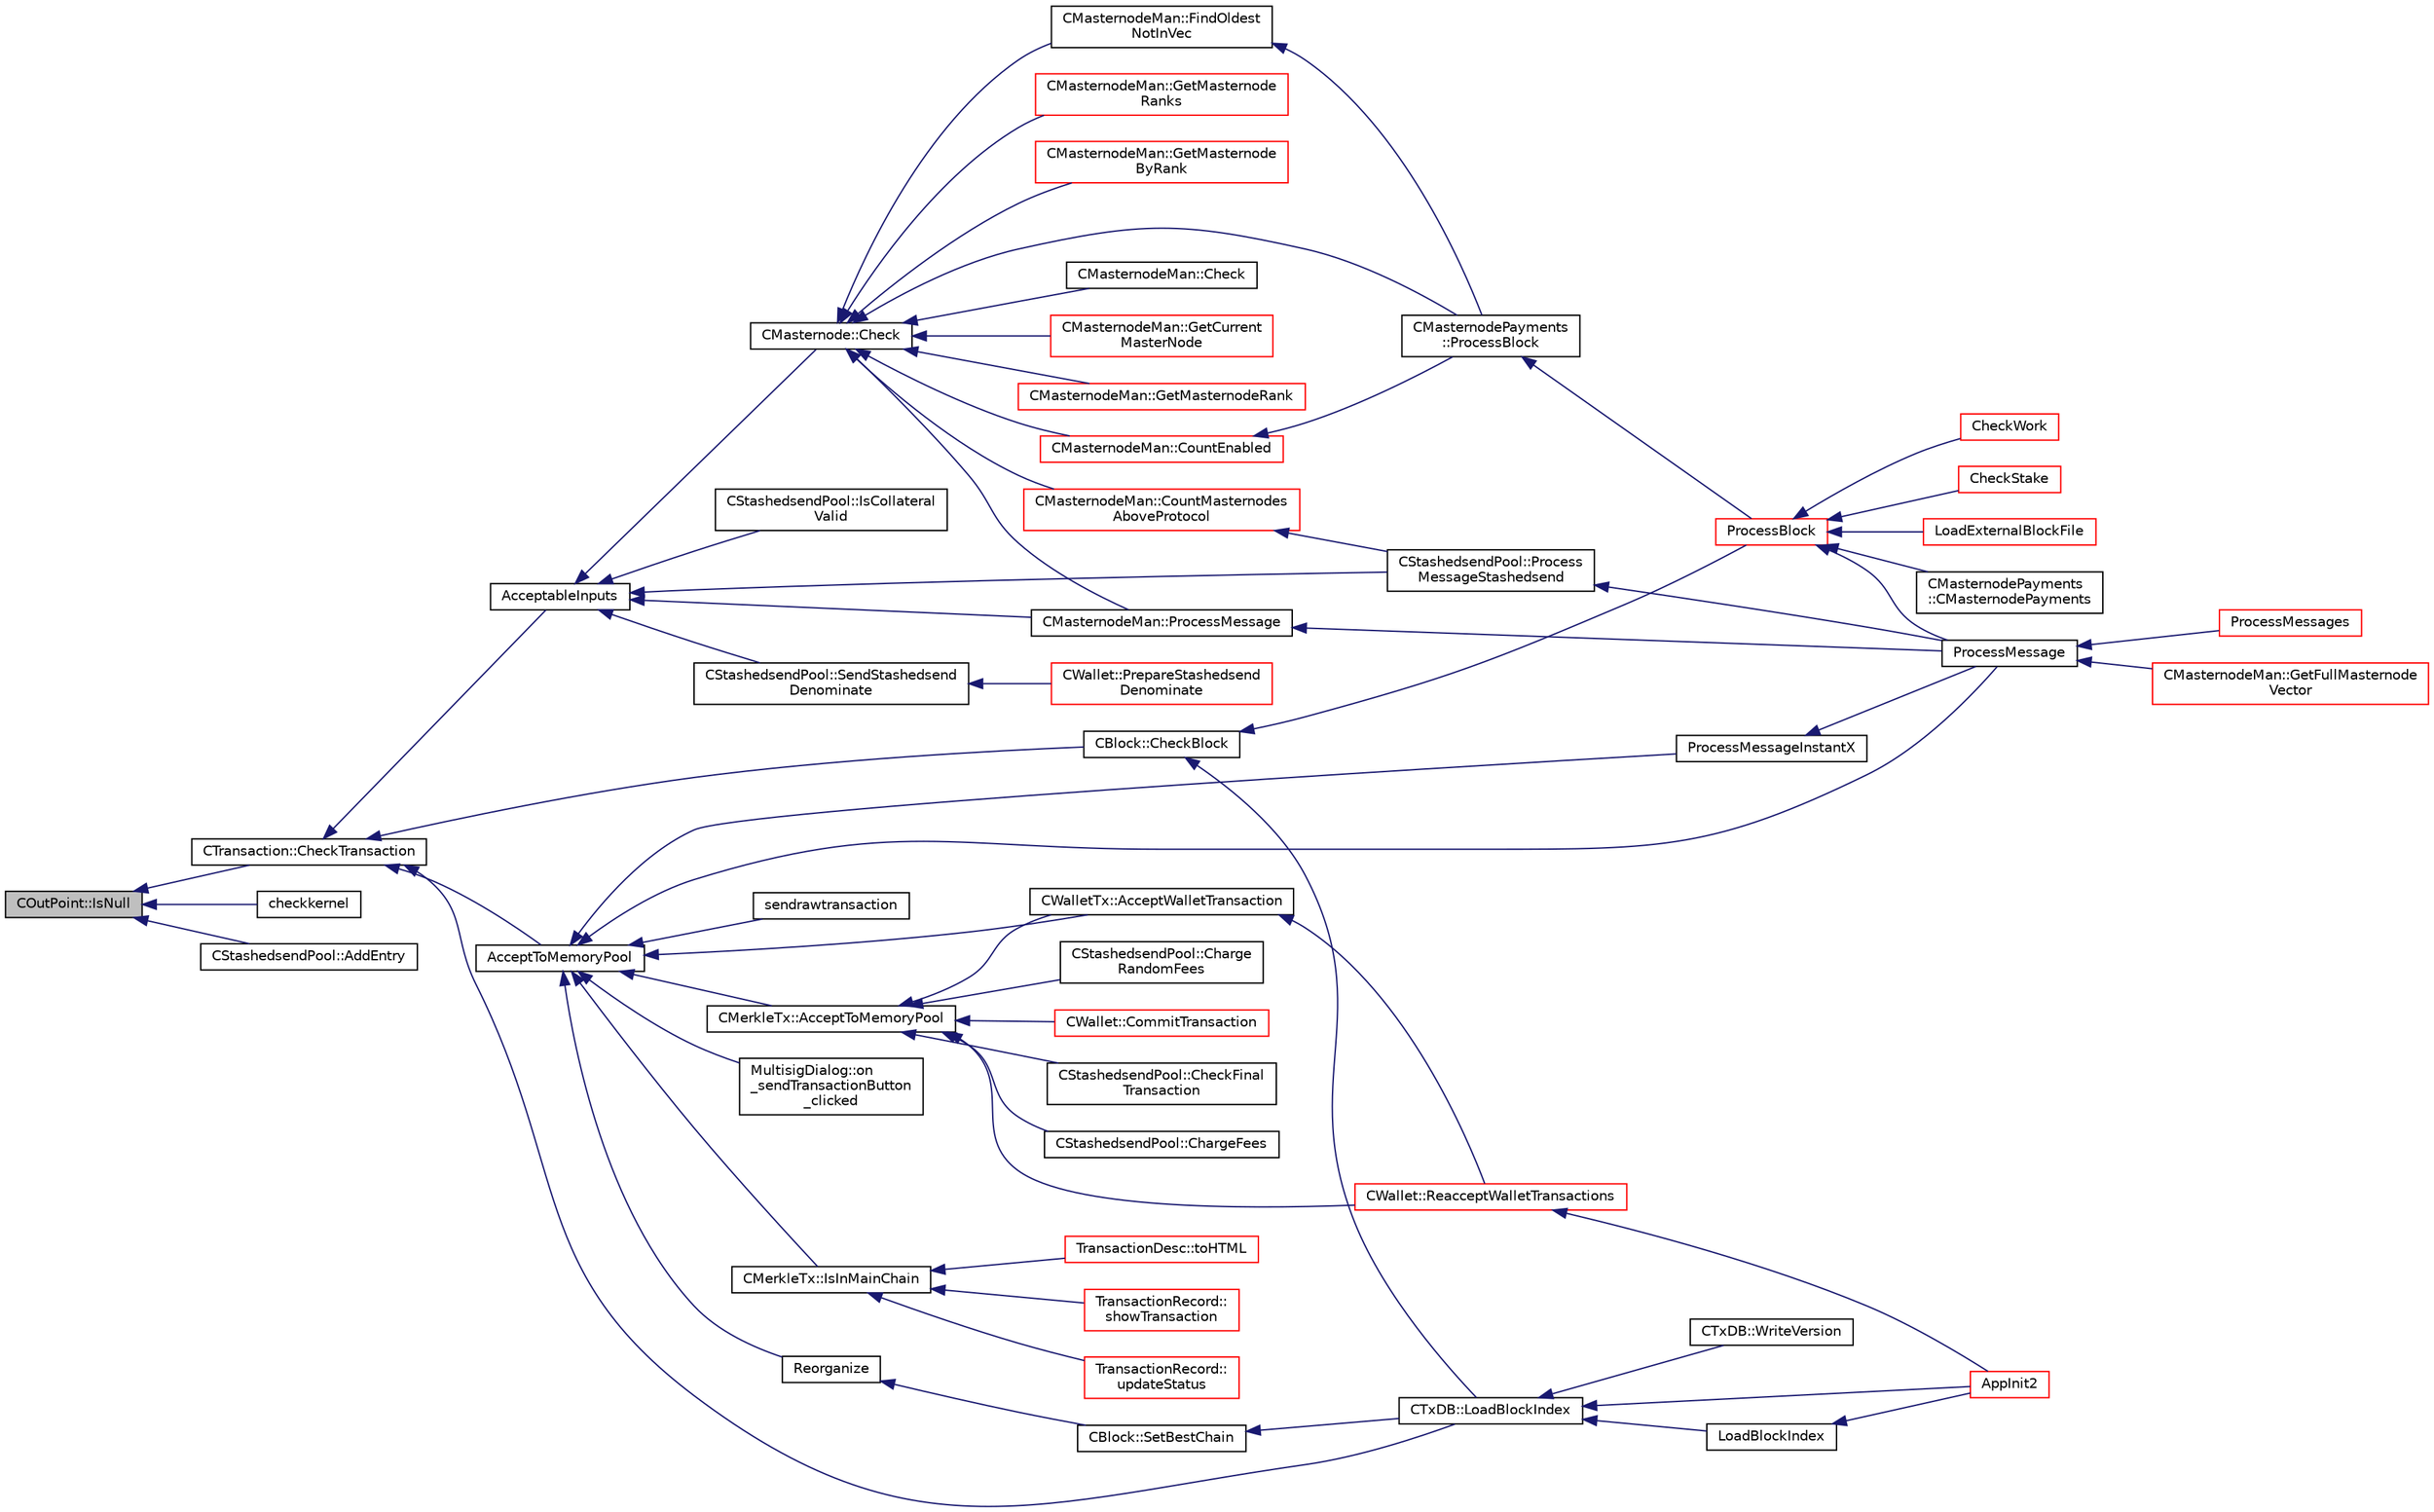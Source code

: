 digraph "COutPoint::IsNull"
{
  edge [fontname="Helvetica",fontsize="10",labelfontname="Helvetica",labelfontsize="10"];
  node [fontname="Helvetica",fontsize="10",shape=record];
  rankdir="LR";
  Node11 [label="COutPoint::IsNull",height=0.2,width=0.4,color="black", fillcolor="grey75", style="filled", fontcolor="black"];
  Node11 -> Node12 [dir="back",color="midnightblue",fontsize="10",style="solid",fontname="Helvetica"];
  Node12 [label="CTransaction::CheckTransaction",height=0.2,width=0.4,color="black", fillcolor="white", style="filled",URL="$df/d43/class_c_transaction.html#a2104329681e2749baeeaaf47c0af482d"];
  Node12 -> Node13 [dir="back",color="midnightblue",fontsize="10",style="solid",fontname="Helvetica"];
  Node13 [label="AcceptToMemoryPool",height=0.2,width=0.4,color="black", fillcolor="white", style="filled",URL="$d4/dbf/main_8h.html#addea0e425b693b4c1be712c3ead94568",tooltip="(try to) add transaction to memory pool "];
  Node13 -> Node14 [dir="back",color="midnightblue",fontsize="10",style="solid",fontname="Helvetica"];
  Node14 [label="ProcessMessageInstantX",height=0.2,width=0.4,color="black", fillcolor="white", style="filled",URL="$d6/d5f/instantx_8h.html#aa516cb499ead2691d8ab216a499db5d0"];
  Node14 -> Node15 [dir="back",color="midnightblue",fontsize="10",style="solid",fontname="Helvetica"];
  Node15 [label="ProcessMessage",height=0.2,width=0.4,color="black", fillcolor="white", style="filled",URL="$df/d0a/main_8cpp.html#a8ba92b1a4bce3c835e887a9073d17d8e"];
  Node15 -> Node16 [dir="back",color="midnightblue",fontsize="10",style="solid",fontname="Helvetica"];
  Node16 [label="ProcessMessages",height=0.2,width=0.4,color="red", fillcolor="white", style="filled",URL="$d4/dbf/main_8h.html#a196f9318f02448b85b28d612698934fd"];
  Node15 -> Node24 [dir="back",color="midnightblue",fontsize="10",style="solid",fontname="Helvetica"];
  Node24 [label="CMasternodeMan::GetFullMasternode\lVector",height=0.2,width=0.4,color="red", fillcolor="white", style="filled",URL="$dc/d6b/class_c_masternode_man.html#ab39e213a7601e1bef2eba1d5d63206f5"];
  Node13 -> Node30 [dir="back",color="midnightblue",fontsize="10",style="solid",fontname="Helvetica"];
  Node30 [label="CMerkleTx::AcceptToMemoryPool",height=0.2,width=0.4,color="black", fillcolor="white", style="filled",URL="$d1/dff/class_c_merkle_tx.html#a61126e811a53b941b3efdf5a4e83db90"];
  Node30 -> Node31 [dir="back",color="midnightblue",fontsize="10",style="solid",fontname="Helvetica"];
  Node31 [label="CWalletTx::AcceptWalletTransaction",height=0.2,width=0.4,color="black", fillcolor="white", style="filled",URL="$d6/d53/class_c_wallet_tx.html#af6d1a5a731bb69e1d94de84eb6fd15a5"];
  Node31 -> Node32 [dir="back",color="midnightblue",fontsize="10",style="solid",fontname="Helvetica"];
  Node32 [label="CWallet::ReacceptWalletTransactions",height=0.2,width=0.4,color="red", fillcolor="white", style="filled",URL="$d2/de5/class_c_wallet.html#a796c23450c8482e10e0c75ae5c1fa8ed"];
  Node32 -> Node18 [dir="back",color="midnightblue",fontsize="10",style="solid",fontname="Helvetica"];
  Node18 [label="AppInit2",height=0.2,width=0.4,color="red", fillcolor="white", style="filled",URL="$d8/dc0/init_8h.html#a1a4c1bfbf6ba1db77e988b89b9cadfd3",tooltip="Initialize ion. "];
  Node30 -> Node37 [dir="back",color="midnightblue",fontsize="10",style="solid",fontname="Helvetica"];
  Node37 [label="CStashedsendPool::CheckFinal\lTransaction",height=0.2,width=0.4,color="black", fillcolor="white", style="filled",URL="$dd/d8a/class_c_stashedsend_pool.html#aba122588a53a90150595bc4279beb67c"];
  Node30 -> Node38 [dir="back",color="midnightblue",fontsize="10",style="solid",fontname="Helvetica"];
  Node38 [label="CStashedsendPool::ChargeFees",height=0.2,width=0.4,color="black", fillcolor="white", style="filled",URL="$dd/d8a/class_c_stashedsend_pool.html#acd76c93879dbcbdda4ca0a253f0d9c68",tooltip="Charge fees to bad actors (Charge clients a fee if they&#39;re abusive) "];
  Node30 -> Node39 [dir="back",color="midnightblue",fontsize="10",style="solid",fontname="Helvetica"];
  Node39 [label="CStashedsendPool::Charge\lRandomFees",height=0.2,width=0.4,color="black", fillcolor="white", style="filled",URL="$dd/d8a/class_c_stashedsend_pool.html#abcf715f6e5e01039218bf4881fffc3fe",tooltip="Rarely charge fees to pay miners. "];
  Node30 -> Node32 [dir="back",color="midnightblue",fontsize="10",style="solid",fontname="Helvetica"];
  Node30 -> Node40 [dir="back",color="midnightblue",fontsize="10",style="solid",fontname="Helvetica"];
  Node40 [label="CWallet::CommitTransaction",height=0.2,width=0.4,color="red", fillcolor="white", style="filled",URL="$d2/de5/class_c_wallet.html#aa13fbeaebd271f910a54cc5b82d73fde"];
  Node13 -> Node31 [dir="back",color="midnightblue",fontsize="10",style="solid",fontname="Helvetica"];
  Node13 -> Node57 [dir="back",color="midnightblue",fontsize="10",style="solid",fontname="Helvetica"];
  Node57 [label="Reorganize",height=0.2,width=0.4,color="black", fillcolor="white", style="filled",URL="$df/d0a/main_8cpp.html#ad8e09920f5a3ce2670c5efa26ef65227"];
  Node57 -> Node58 [dir="back",color="midnightblue",fontsize="10",style="solid",fontname="Helvetica"];
  Node58 [label="CBlock::SetBestChain",height=0.2,width=0.4,color="black", fillcolor="white", style="filled",URL="$d3/d51/class_c_block.html#a6e308b2d75d1cfc4a75eda36feb60ca1"];
  Node58 -> Node59 [dir="back",color="midnightblue",fontsize="10",style="solid",fontname="Helvetica"];
  Node59 [label="CTxDB::LoadBlockIndex",height=0.2,width=0.4,color="black", fillcolor="white", style="filled",URL="$d9/d8d/class_c_tx_d_b.html#abcb9df0821d996f811f6604b452a26a0"];
  Node59 -> Node18 [dir="back",color="midnightblue",fontsize="10",style="solid",fontname="Helvetica"];
  Node59 -> Node60 [dir="back",color="midnightblue",fontsize="10",style="solid",fontname="Helvetica"];
  Node60 [label="LoadBlockIndex",height=0.2,width=0.4,color="black", fillcolor="white", style="filled",URL="$d4/dbf/main_8h.html#a367f303d34b8a5501ac4d77bebab578c"];
  Node60 -> Node18 [dir="back",color="midnightblue",fontsize="10",style="solid",fontname="Helvetica"];
  Node59 -> Node61 [dir="back",color="midnightblue",fontsize="10",style="solid",fontname="Helvetica"];
  Node61 [label="CTxDB::WriteVersion",height=0.2,width=0.4,color="black", fillcolor="white", style="filled",URL="$d9/d8d/class_c_tx_d_b.html#aa30dbf235b1c229896097e1eb1ea9520"];
  Node13 -> Node15 [dir="back",color="midnightblue",fontsize="10",style="solid",fontname="Helvetica"];
  Node13 -> Node62 [dir="back",color="midnightblue",fontsize="10",style="solid",fontname="Helvetica"];
  Node62 [label="CMerkleTx::IsInMainChain",height=0.2,width=0.4,color="black", fillcolor="white", style="filled",URL="$d1/dff/class_c_merkle_tx.html#ad4b3623fabf1924dba2a7694e3418e1e"];
  Node62 -> Node63 [dir="back",color="midnightblue",fontsize="10",style="solid",fontname="Helvetica"];
  Node63 [label="TransactionDesc::toHTML",height=0.2,width=0.4,color="red", fillcolor="white", style="filled",URL="$d4/da9/class_transaction_desc.html#ab7c9dbb2048aae121dd9d75df86e64f4"];
  Node62 -> Node74 [dir="back",color="midnightblue",fontsize="10",style="solid",fontname="Helvetica"];
  Node74 [label="TransactionRecord::\lshowTransaction",height=0.2,width=0.4,color="red", fillcolor="white", style="filled",URL="$d1/da7/class_transaction_record.html#a5ad1d1af4bec5b15a624b7a451e8cdbf",tooltip="Decompose CWallet transaction to model transaction records. "];
  Node62 -> Node86 [dir="back",color="midnightblue",fontsize="10",style="solid",fontname="Helvetica"];
  Node86 [label="TransactionRecord::\lupdateStatus",height=0.2,width=0.4,color="red", fillcolor="white", style="filled",URL="$d1/da7/class_transaction_record.html#a9b643dd885a790ae511705a1446556be",tooltip="Update status from core wallet tx. "];
  Node13 -> Node93 [dir="back",color="midnightblue",fontsize="10",style="solid",fontname="Helvetica"];
  Node93 [label="MultisigDialog::on\l_sendTransactionButton\l_clicked",height=0.2,width=0.4,color="black", fillcolor="white", style="filled",URL="$d4/df4/class_multisig_dialog.html#a71fcf325cb0cde9223eefc62b3b7634b"];
  Node13 -> Node94 [dir="back",color="midnightblue",fontsize="10",style="solid",fontname="Helvetica"];
  Node94 [label="sendrawtransaction",height=0.2,width=0.4,color="black", fillcolor="white", style="filled",URL="$dc/da8/rpcrawtransaction_8cpp.html#ad5aad44f890060f42efb49acf349511e"];
  Node12 -> Node95 [dir="back",color="midnightblue",fontsize="10",style="solid",fontname="Helvetica"];
  Node95 [label="AcceptableInputs",height=0.2,width=0.4,color="black", fillcolor="white", style="filled",URL="$d4/dbf/main_8h.html#a43f9c625cc3dfd663a76ddb4d15fce58"];
  Node95 -> Node96 [dir="back",color="midnightblue",fontsize="10",style="solid",fontname="Helvetica"];
  Node96 [label="CMasternode::Check",height=0.2,width=0.4,color="black", fillcolor="white", style="filled",URL="$d6/dac/class_c_masternode.html#a6c5f883b797298678c1cf814faab09a5"];
  Node96 -> Node97 [dir="back",color="midnightblue",fontsize="10",style="solid",fontname="Helvetica"];
  Node97 [label="CMasternodePayments\l::ProcessBlock",height=0.2,width=0.4,color="black", fillcolor="white", style="filled",URL="$dc/d9a/class_c_masternode_payments.html#aa23dfbc148f10f601e9771bfcffea441"];
  Node97 -> Node98 [dir="back",color="midnightblue",fontsize="10",style="solid",fontname="Helvetica"];
  Node98 [label="ProcessBlock",height=0.2,width=0.4,color="red", fillcolor="white", style="filled",URL="$d4/dbf/main_8h.html#a7c8a7be3439bb5e1e40548a332a3cf29"];
  Node98 -> Node99 [dir="back",color="midnightblue",fontsize="10",style="solid",fontname="Helvetica"];
  Node99 [label="LoadExternalBlockFile",height=0.2,width=0.4,color="red", fillcolor="white", style="filled",URL="$df/d0a/main_8cpp.html#afbdbbb5a1b376748e5460cbcf644a9af"];
  Node98 -> Node15 [dir="back",color="midnightblue",fontsize="10",style="solid",fontname="Helvetica"];
  Node98 -> Node101 [dir="back",color="midnightblue",fontsize="10",style="solid",fontname="Helvetica"];
  Node101 [label="CMasternodePayments\l::CMasternodePayments",height=0.2,width=0.4,color="black", fillcolor="white", style="filled",URL="$dc/d9a/class_c_masternode_payments.html#a4b9454f265a927528c881716e7649973"];
  Node98 -> Node102 [dir="back",color="midnightblue",fontsize="10",style="solid",fontname="Helvetica"];
  Node102 [label="CheckWork",height=0.2,width=0.4,color="red", fillcolor="white", style="filled",URL="$de/d13/miner_8h.html#aadd8a05aa6d8fae1c0f4daa5e971a12a",tooltip="Check mined proof-of-work block. "];
  Node98 -> Node105 [dir="back",color="midnightblue",fontsize="10",style="solid",fontname="Helvetica"];
  Node105 [label="CheckStake",height=0.2,width=0.4,color="red", fillcolor="white", style="filled",URL="$de/d13/miner_8h.html#a68be4bcfa03b86095641eac5ca996fed",tooltip="Check mined proof-of-stake block. "];
  Node96 -> Node108 [dir="back",color="midnightblue",fontsize="10",style="solid",fontname="Helvetica"];
  Node108 [label="CMasternodeMan::Check",height=0.2,width=0.4,color="black", fillcolor="white", style="filled",URL="$dc/d6b/class_c_masternode_man.html#a746a5bed8674a37f69f8987a2bd9bcd1"];
  Node96 -> Node109 [dir="back",color="midnightblue",fontsize="10",style="solid",fontname="Helvetica"];
  Node109 [label="CMasternodeMan::CountEnabled",height=0.2,width=0.4,color="red", fillcolor="white", style="filled",URL="$dc/d6b/class_c_masternode_man.html#ae495279a035d7d259375ae95cbde28f4"];
  Node109 -> Node97 [dir="back",color="midnightblue",fontsize="10",style="solid",fontname="Helvetica"];
  Node96 -> Node121 [dir="back",color="midnightblue",fontsize="10",style="solid",fontname="Helvetica"];
  Node121 [label="CMasternodeMan::CountMasternodes\lAboveProtocol",height=0.2,width=0.4,color="red", fillcolor="white", style="filled",URL="$dc/d6b/class_c_masternode_man.html#a26f97dd108171cfaf20951a5d133c156"];
  Node121 -> Node125 [dir="back",color="midnightblue",fontsize="10",style="solid",fontname="Helvetica"];
  Node125 [label="CStashedsendPool::Process\lMessageStashedsend",height=0.2,width=0.4,color="black", fillcolor="white", style="filled",URL="$dd/d8a/class_c_stashedsend_pool.html#a62b472a4e4b1e634bc2e8621be17888e",tooltip="Process a Stashedsend message using the Stashedsend protocol. "];
  Node125 -> Node15 [dir="back",color="midnightblue",fontsize="10",style="solid",fontname="Helvetica"];
  Node96 -> Node126 [dir="back",color="midnightblue",fontsize="10",style="solid",fontname="Helvetica"];
  Node126 [label="CMasternodeMan::FindOldest\lNotInVec",height=0.2,width=0.4,color="black", fillcolor="white", style="filled",URL="$dc/d6b/class_c_masternode_man.html#a573f7201b1bc84d277d17c4e165f8842"];
  Node126 -> Node97 [dir="back",color="midnightblue",fontsize="10",style="solid",fontname="Helvetica"];
  Node96 -> Node127 [dir="back",color="midnightblue",fontsize="10",style="solid",fontname="Helvetica"];
  Node127 [label="CMasternodeMan::GetCurrent\lMasterNode",height=0.2,width=0.4,color="red", fillcolor="white", style="filled",URL="$dc/d6b/class_c_masternode_man.html#a2b3a91870855e8fcb9b2b6e00c35197f"];
  Node96 -> Node130 [dir="back",color="midnightblue",fontsize="10",style="solid",fontname="Helvetica"];
  Node130 [label="CMasternodeMan::GetMasternodeRank",height=0.2,width=0.4,color="red", fillcolor="white", style="filled",URL="$dc/d6b/class_c_masternode_man.html#a41fd522da90284837d5dcb1e2d2e7d7c"];
  Node96 -> Node133 [dir="back",color="midnightblue",fontsize="10",style="solid",fontname="Helvetica"];
  Node133 [label="CMasternodeMan::GetMasternode\lRanks",height=0.2,width=0.4,color="red", fillcolor="white", style="filled",URL="$dc/d6b/class_c_masternode_man.html#ac06180b4570d5d1b098979c2f59a7a90"];
  Node96 -> Node134 [dir="back",color="midnightblue",fontsize="10",style="solid",fontname="Helvetica"];
  Node134 [label="CMasternodeMan::GetMasternode\lByRank",height=0.2,width=0.4,color="red", fillcolor="white", style="filled",URL="$dc/d6b/class_c_masternode_man.html#ab32afaad2651c69d2f93c68aee466677"];
  Node96 -> Node136 [dir="back",color="midnightblue",fontsize="10",style="solid",fontname="Helvetica"];
  Node136 [label="CMasternodeMan::ProcessMessage",height=0.2,width=0.4,color="black", fillcolor="white", style="filled",URL="$dc/d6b/class_c_masternode_man.html#ae3e5d263cebdcd932eca49caeadce9aa"];
  Node136 -> Node15 [dir="back",color="midnightblue",fontsize="10",style="solid",fontname="Helvetica"];
  Node95 -> Node136 [dir="back",color="midnightblue",fontsize="10",style="solid",fontname="Helvetica"];
  Node95 -> Node125 [dir="back",color="midnightblue",fontsize="10",style="solid",fontname="Helvetica"];
  Node95 -> Node137 [dir="back",color="midnightblue",fontsize="10",style="solid",fontname="Helvetica"];
  Node137 [label="CStashedsendPool::IsCollateral\lValid",height=0.2,width=0.4,color="black", fillcolor="white", style="filled",URL="$dd/d8a/class_c_stashedsend_pool.html#a953b684a05b58919c45c8c6f159b0b14",tooltip="If the collateral is valid given by a client. "];
  Node95 -> Node138 [dir="back",color="midnightblue",fontsize="10",style="solid",fontname="Helvetica"];
  Node138 [label="CStashedsendPool::SendStashedsend\lDenominate",height=0.2,width=0.4,color="black", fillcolor="white", style="filled",URL="$dd/d8a/class_c_stashedsend_pool.html#a6a94b951db9f47197abf79e141e8de1a",tooltip="As a client, send a transaction to a Masternode to start the denomination process. "];
  Node138 -> Node139 [dir="back",color="midnightblue",fontsize="10",style="solid",fontname="Helvetica"];
  Node139 [label="CWallet::PrepareStashedsend\lDenominate",height=0.2,width=0.4,color="red", fillcolor="white", style="filled",URL="$d2/de5/class_c_wallet.html#ae7ce44a23e6cb716ea05783c04de197e"];
  Node12 -> Node141 [dir="back",color="midnightblue",fontsize="10",style="solid",fontname="Helvetica"];
  Node141 [label="CBlock::CheckBlock",height=0.2,width=0.4,color="black", fillcolor="white", style="filled",URL="$d3/d51/class_c_block.html#a423d19b5a2bf03e26cd412976df3ab20"];
  Node141 -> Node98 [dir="back",color="midnightblue",fontsize="10",style="solid",fontname="Helvetica"];
  Node141 -> Node59 [dir="back",color="midnightblue",fontsize="10",style="solid",fontname="Helvetica"];
  Node12 -> Node59 [dir="back",color="midnightblue",fontsize="10",style="solid",fontname="Helvetica"];
  Node11 -> Node142 [dir="back",color="midnightblue",fontsize="10",style="solid",fontname="Helvetica"];
  Node142 [label="checkkernel",height=0.2,width=0.4,color="black", fillcolor="white", style="filled",URL="$d4/ddd/rpcmining_8cpp.html#a36ee2284a7252841b8a62a9531b6acbc"];
  Node11 -> Node143 [dir="back",color="midnightblue",fontsize="10",style="solid",fontname="Helvetica"];
  Node143 [label="CStashedsendPool::AddEntry",height=0.2,width=0.4,color="black", fillcolor="white", style="filled",URL="$dd/d8a/class_c_stashedsend_pool.html#af1a6ad5b08e23bce1ae8fb908cb384c9",tooltip="Add a clients entry to the pool. "];
}
